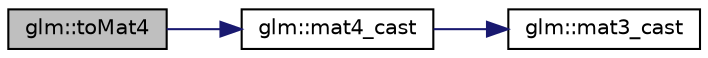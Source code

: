 digraph "glm::toMat4"
{
  edge [fontname="Helvetica",fontsize="10",labelfontname="Helvetica",labelfontsize="10"];
  node [fontname="Helvetica",fontsize="10",shape=record];
  rankdir="LR";
  Node1 [label="glm::toMat4",height=0.2,width=0.4,color="black", fillcolor="grey75", style="filled", fontcolor="black"];
  Node1 -> Node2 [color="midnightblue",fontsize="10",style="solid",fontname="Helvetica"];
  Node2 [label="glm::mat4_cast",height=0.2,width=0.4,color="black", fillcolor="white", style="filled",URL="$group__gtc__quaternion.html#ga8c376eb15971eb52d85df5ee26825627"];
  Node2 -> Node3 [color="midnightblue",fontsize="10",style="solid",fontname="Helvetica"];
  Node3 [label="glm::mat3_cast",height=0.2,width=0.4,color="black", fillcolor="white", style="filled",URL="$group__gtc__quaternion.html#gae04ce320008c9bec0037b4ba21853cb5"];
}
